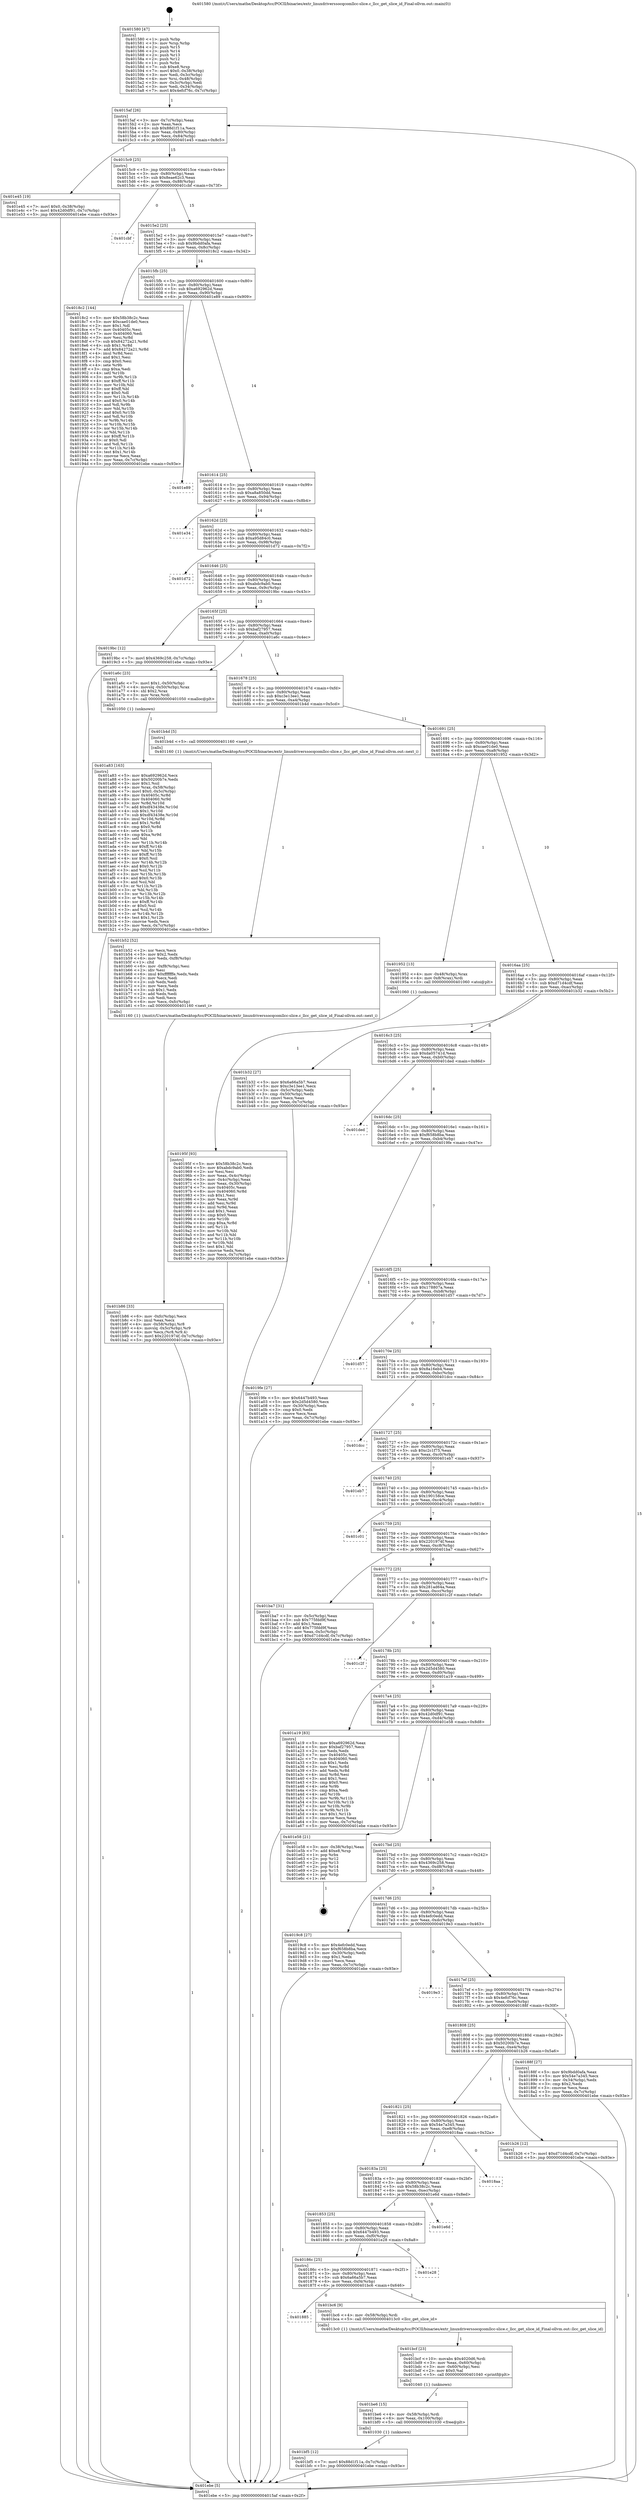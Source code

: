 digraph "0x401580" {
  label = "0x401580 (/mnt/c/Users/mathe/Desktop/tcc/POCII/binaries/extr_linuxdriverssocqcomllcc-slice.c_llcc_get_slice_id_Final-ollvm.out::main(0))"
  labelloc = "t"
  node[shape=record]

  Entry [label="",width=0.3,height=0.3,shape=circle,fillcolor=black,style=filled]
  "0x4015af" [label="{
     0x4015af [26]\l
     | [instrs]\l
     &nbsp;&nbsp;0x4015af \<+3\>: mov -0x7c(%rbp),%eax\l
     &nbsp;&nbsp;0x4015b2 \<+2\>: mov %eax,%ecx\l
     &nbsp;&nbsp;0x4015b4 \<+6\>: sub $0x88d1f11a,%ecx\l
     &nbsp;&nbsp;0x4015ba \<+3\>: mov %eax,-0x80(%rbp)\l
     &nbsp;&nbsp;0x4015bd \<+6\>: mov %ecx,-0x84(%rbp)\l
     &nbsp;&nbsp;0x4015c3 \<+6\>: je 0000000000401e45 \<main+0x8c5\>\l
  }"]
  "0x401e45" [label="{
     0x401e45 [19]\l
     | [instrs]\l
     &nbsp;&nbsp;0x401e45 \<+7\>: movl $0x0,-0x38(%rbp)\l
     &nbsp;&nbsp;0x401e4c \<+7\>: movl $0x42d0df91,-0x7c(%rbp)\l
     &nbsp;&nbsp;0x401e53 \<+5\>: jmp 0000000000401ebe \<main+0x93e\>\l
  }"]
  "0x4015c9" [label="{
     0x4015c9 [25]\l
     | [instrs]\l
     &nbsp;&nbsp;0x4015c9 \<+5\>: jmp 00000000004015ce \<main+0x4e\>\l
     &nbsp;&nbsp;0x4015ce \<+3\>: mov -0x80(%rbp),%eax\l
     &nbsp;&nbsp;0x4015d1 \<+5\>: sub $0x8eae62c3,%eax\l
     &nbsp;&nbsp;0x4015d6 \<+6\>: mov %eax,-0x88(%rbp)\l
     &nbsp;&nbsp;0x4015dc \<+6\>: je 0000000000401cbf \<main+0x73f\>\l
  }"]
  Exit [label="",width=0.3,height=0.3,shape=circle,fillcolor=black,style=filled,peripheries=2]
  "0x401cbf" [label="{
     0x401cbf\l
  }", style=dashed]
  "0x4015e2" [label="{
     0x4015e2 [25]\l
     | [instrs]\l
     &nbsp;&nbsp;0x4015e2 \<+5\>: jmp 00000000004015e7 \<main+0x67\>\l
     &nbsp;&nbsp;0x4015e7 \<+3\>: mov -0x80(%rbp),%eax\l
     &nbsp;&nbsp;0x4015ea \<+5\>: sub $0x9bdd0afa,%eax\l
     &nbsp;&nbsp;0x4015ef \<+6\>: mov %eax,-0x8c(%rbp)\l
     &nbsp;&nbsp;0x4015f5 \<+6\>: je 00000000004018c2 \<main+0x342\>\l
  }"]
  "0x401bf5" [label="{
     0x401bf5 [12]\l
     | [instrs]\l
     &nbsp;&nbsp;0x401bf5 \<+7\>: movl $0x88d1f11a,-0x7c(%rbp)\l
     &nbsp;&nbsp;0x401bfc \<+5\>: jmp 0000000000401ebe \<main+0x93e\>\l
  }"]
  "0x4018c2" [label="{
     0x4018c2 [144]\l
     | [instrs]\l
     &nbsp;&nbsp;0x4018c2 \<+5\>: mov $0x58b38c2c,%eax\l
     &nbsp;&nbsp;0x4018c7 \<+5\>: mov $0xcae01de0,%ecx\l
     &nbsp;&nbsp;0x4018cc \<+2\>: mov $0x1,%dl\l
     &nbsp;&nbsp;0x4018ce \<+7\>: mov 0x40405c,%esi\l
     &nbsp;&nbsp;0x4018d5 \<+7\>: mov 0x404060,%edi\l
     &nbsp;&nbsp;0x4018dc \<+3\>: mov %esi,%r8d\l
     &nbsp;&nbsp;0x4018df \<+7\>: sub $0x84272a21,%r8d\l
     &nbsp;&nbsp;0x4018e6 \<+4\>: sub $0x1,%r8d\l
     &nbsp;&nbsp;0x4018ea \<+7\>: add $0x84272a21,%r8d\l
     &nbsp;&nbsp;0x4018f1 \<+4\>: imul %r8d,%esi\l
     &nbsp;&nbsp;0x4018f5 \<+3\>: and $0x1,%esi\l
     &nbsp;&nbsp;0x4018f8 \<+3\>: cmp $0x0,%esi\l
     &nbsp;&nbsp;0x4018fb \<+4\>: sete %r9b\l
     &nbsp;&nbsp;0x4018ff \<+3\>: cmp $0xa,%edi\l
     &nbsp;&nbsp;0x401902 \<+4\>: setl %r10b\l
     &nbsp;&nbsp;0x401906 \<+3\>: mov %r9b,%r11b\l
     &nbsp;&nbsp;0x401909 \<+4\>: xor $0xff,%r11b\l
     &nbsp;&nbsp;0x40190d \<+3\>: mov %r10b,%bl\l
     &nbsp;&nbsp;0x401910 \<+3\>: xor $0xff,%bl\l
     &nbsp;&nbsp;0x401913 \<+3\>: xor $0x0,%dl\l
     &nbsp;&nbsp;0x401916 \<+3\>: mov %r11b,%r14b\l
     &nbsp;&nbsp;0x401919 \<+4\>: and $0x0,%r14b\l
     &nbsp;&nbsp;0x40191d \<+3\>: and %dl,%r9b\l
     &nbsp;&nbsp;0x401920 \<+3\>: mov %bl,%r15b\l
     &nbsp;&nbsp;0x401923 \<+4\>: and $0x0,%r15b\l
     &nbsp;&nbsp;0x401927 \<+3\>: and %dl,%r10b\l
     &nbsp;&nbsp;0x40192a \<+3\>: or %r9b,%r14b\l
     &nbsp;&nbsp;0x40192d \<+3\>: or %r10b,%r15b\l
     &nbsp;&nbsp;0x401930 \<+3\>: xor %r15b,%r14b\l
     &nbsp;&nbsp;0x401933 \<+3\>: or %bl,%r11b\l
     &nbsp;&nbsp;0x401936 \<+4\>: xor $0xff,%r11b\l
     &nbsp;&nbsp;0x40193a \<+3\>: or $0x0,%dl\l
     &nbsp;&nbsp;0x40193d \<+3\>: and %dl,%r11b\l
     &nbsp;&nbsp;0x401940 \<+3\>: or %r11b,%r14b\l
     &nbsp;&nbsp;0x401943 \<+4\>: test $0x1,%r14b\l
     &nbsp;&nbsp;0x401947 \<+3\>: cmovne %ecx,%eax\l
     &nbsp;&nbsp;0x40194a \<+3\>: mov %eax,-0x7c(%rbp)\l
     &nbsp;&nbsp;0x40194d \<+5\>: jmp 0000000000401ebe \<main+0x93e\>\l
  }"]
  "0x4015fb" [label="{
     0x4015fb [25]\l
     | [instrs]\l
     &nbsp;&nbsp;0x4015fb \<+5\>: jmp 0000000000401600 \<main+0x80\>\l
     &nbsp;&nbsp;0x401600 \<+3\>: mov -0x80(%rbp),%eax\l
     &nbsp;&nbsp;0x401603 \<+5\>: sub $0xa692962d,%eax\l
     &nbsp;&nbsp;0x401608 \<+6\>: mov %eax,-0x90(%rbp)\l
     &nbsp;&nbsp;0x40160e \<+6\>: je 0000000000401e89 \<main+0x909\>\l
  }"]
  "0x401be6" [label="{
     0x401be6 [15]\l
     | [instrs]\l
     &nbsp;&nbsp;0x401be6 \<+4\>: mov -0x58(%rbp),%rdi\l
     &nbsp;&nbsp;0x401bea \<+6\>: mov %eax,-0x100(%rbp)\l
     &nbsp;&nbsp;0x401bf0 \<+5\>: call 0000000000401030 \<free@plt\>\l
     | [calls]\l
     &nbsp;&nbsp;0x401030 \{1\} (unknown)\l
  }"]
  "0x401e89" [label="{
     0x401e89\l
  }", style=dashed]
  "0x401614" [label="{
     0x401614 [25]\l
     | [instrs]\l
     &nbsp;&nbsp;0x401614 \<+5\>: jmp 0000000000401619 \<main+0x99\>\l
     &nbsp;&nbsp;0x401619 \<+3\>: mov -0x80(%rbp),%eax\l
     &nbsp;&nbsp;0x40161c \<+5\>: sub $0xa8a850dd,%eax\l
     &nbsp;&nbsp;0x401621 \<+6\>: mov %eax,-0x94(%rbp)\l
     &nbsp;&nbsp;0x401627 \<+6\>: je 0000000000401e34 \<main+0x8b4\>\l
  }"]
  "0x401bcf" [label="{
     0x401bcf [23]\l
     | [instrs]\l
     &nbsp;&nbsp;0x401bcf \<+10\>: movabs $0x4020d6,%rdi\l
     &nbsp;&nbsp;0x401bd9 \<+3\>: mov %eax,-0x60(%rbp)\l
     &nbsp;&nbsp;0x401bdc \<+3\>: mov -0x60(%rbp),%esi\l
     &nbsp;&nbsp;0x401bdf \<+2\>: mov $0x0,%al\l
     &nbsp;&nbsp;0x401be1 \<+5\>: call 0000000000401040 \<printf@plt\>\l
     | [calls]\l
     &nbsp;&nbsp;0x401040 \{1\} (unknown)\l
  }"]
  "0x401e34" [label="{
     0x401e34\l
  }", style=dashed]
  "0x40162d" [label="{
     0x40162d [25]\l
     | [instrs]\l
     &nbsp;&nbsp;0x40162d \<+5\>: jmp 0000000000401632 \<main+0xb2\>\l
     &nbsp;&nbsp;0x401632 \<+3\>: mov -0x80(%rbp),%eax\l
     &nbsp;&nbsp;0x401635 \<+5\>: sub $0xa95d84c0,%eax\l
     &nbsp;&nbsp;0x40163a \<+6\>: mov %eax,-0x98(%rbp)\l
     &nbsp;&nbsp;0x401640 \<+6\>: je 0000000000401d72 \<main+0x7f2\>\l
  }"]
  "0x401885" [label="{
     0x401885\l
  }", style=dashed]
  "0x401d72" [label="{
     0x401d72\l
  }", style=dashed]
  "0x401646" [label="{
     0x401646 [25]\l
     | [instrs]\l
     &nbsp;&nbsp;0x401646 \<+5\>: jmp 000000000040164b \<main+0xcb\>\l
     &nbsp;&nbsp;0x40164b \<+3\>: mov -0x80(%rbp),%eax\l
     &nbsp;&nbsp;0x40164e \<+5\>: sub $0xabdc9ab0,%eax\l
     &nbsp;&nbsp;0x401653 \<+6\>: mov %eax,-0x9c(%rbp)\l
     &nbsp;&nbsp;0x401659 \<+6\>: je 00000000004019bc \<main+0x43c\>\l
  }"]
  "0x401bc6" [label="{
     0x401bc6 [9]\l
     | [instrs]\l
     &nbsp;&nbsp;0x401bc6 \<+4\>: mov -0x58(%rbp),%rdi\l
     &nbsp;&nbsp;0x401bca \<+5\>: call 00000000004013c0 \<llcc_get_slice_id\>\l
     | [calls]\l
     &nbsp;&nbsp;0x4013c0 \{1\} (/mnt/c/Users/mathe/Desktop/tcc/POCII/binaries/extr_linuxdriverssocqcomllcc-slice.c_llcc_get_slice_id_Final-ollvm.out::llcc_get_slice_id)\l
  }"]
  "0x4019bc" [label="{
     0x4019bc [12]\l
     | [instrs]\l
     &nbsp;&nbsp;0x4019bc \<+7\>: movl $0x4369c258,-0x7c(%rbp)\l
     &nbsp;&nbsp;0x4019c3 \<+5\>: jmp 0000000000401ebe \<main+0x93e\>\l
  }"]
  "0x40165f" [label="{
     0x40165f [25]\l
     | [instrs]\l
     &nbsp;&nbsp;0x40165f \<+5\>: jmp 0000000000401664 \<main+0xe4\>\l
     &nbsp;&nbsp;0x401664 \<+3\>: mov -0x80(%rbp),%eax\l
     &nbsp;&nbsp;0x401667 \<+5\>: sub $0xbaf27957,%eax\l
     &nbsp;&nbsp;0x40166c \<+6\>: mov %eax,-0xa0(%rbp)\l
     &nbsp;&nbsp;0x401672 \<+6\>: je 0000000000401a6c \<main+0x4ec\>\l
  }"]
  "0x40186c" [label="{
     0x40186c [25]\l
     | [instrs]\l
     &nbsp;&nbsp;0x40186c \<+5\>: jmp 0000000000401871 \<main+0x2f1\>\l
     &nbsp;&nbsp;0x401871 \<+3\>: mov -0x80(%rbp),%eax\l
     &nbsp;&nbsp;0x401874 \<+5\>: sub $0x6a66a5b7,%eax\l
     &nbsp;&nbsp;0x401879 \<+6\>: mov %eax,-0xf4(%rbp)\l
     &nbsp;&nbsp;0x40187f \<+6\>: je 0000000000401bc6 \<main+0x646\>\l
  }"]
  "0x401a6c" [label="{
     0x401a6c [23]\l
     | [instrs]\l
     &nbsp;&nbsp;0x401a6c \<+7\>: movl $0x1,-0x50(%rbp)\l
     &nbsp;&nbsp;0x401a73 \<+4\>: movslq -0x50(%rbp),%rax\l
     &nbsp;&nbsp;0x401a77 \<+4\>: shl $0x2,%rax\l
     &nbsp;&nbsp;0x401a7b \<+3\>: mov %rax,%rdi\l
     &nbsp;&nbsp;0x401a7e \<+5\>: call 0000000000401050 \<malloc@plt\>\l
     | [calls]\l
     &nbsp;&nbsp;0x401050 \{1\} (unknown)\l
  }"]
  "0x401678" [label="{
     0x401678 [25]\l
     | [instrs]\l
     &nbsp;&nbsp;0x401678 \<+5\>: jmp 000000000040167d \<main+0xfd\>\l
     &nbsp;&nbsp;0x40167d \<+3\>: mov -0x80(%rbp),%eax\l
     &nbsp;&nbsp;0x401680 \<+5\>: sub $0xc3e13ee1,%eax\l
     &nbsp;&nbsp;0x401685 \<+6\>: mov %eax,-0xa4(%rbp)\l
     &nbsp;&nbsp;0x40168b \<+6\>: je 0000000000401b4d \<main+0x5cd\>\l
  }"]
  "0x401e28" [label="{
     0x401e28\l
  }", style=dashed]
  "0x401b4d" [label="{
     0x401b4d [5]\l
     | [instrs]\l
     &nbsp;&nbsp;0x401b4d \<+5\>: call 0000000000401160 \<next_i\>\l
     | [calls]\l
     &nbsp;&nbsp;0x401160 \{1\} (/mnt/c/Users/mathe/Desktop/tcc/POCII/binaries/extr_linuxdriverssocqcomllcc-slice.c_llcc_get_slice_id_Final-ollvm.out::next_i)\l
  }"]
  "0x401691" [label="{
     0x401691 [25]\l
     | [instrs]\l
     &nbsp;&nbsp;0x401691 \<+5\>: jmp 0000000000401696 \<main+0x116\>\l
     &nbsp;&nbsp;0x401696 \<+3\>: mov -0x80(%rbp),%eax\l
     &nbsp;&nbsp;0x401699 \<+5\>: sub $0xcae01de0,%eax\l
     &nbsp;&nbsp;0x40169e \<+6\>: mov %eax,-0xa8(%rbp)\l
     &nbsp;&nbsp;0x4016a4 \<+6\>: je 0000000000401952 \<main+0x3d2\>\l
  }"]
  "0x401853" [label="{
     0x401853 [25]\l
     | [instrs]\l
     &nbsp;&nbsp;0x401853 \<+5\>: jmp 0000000000401858 \<main+0x2d8\>\l
     &nbsp;&nbsp;0x401858 \<+3\>: mov -0x80(%rbp),%eax\l
     &nbsp;&nbsp;0x40185b \<+5\>: sub $0x6447b493,%eax\l
     &nbsp;&nbsp;0x401860 \<+6\>: mov %eax,-0xf0(%rbp)\l
     &nbsp;&nbsp;0x401866 \<+6\>: je 0000000000401e28 \<main+0x8a8\>\l
  }"]
  "0x401952" [label="{
     0x401952 [13]\l
     | [instrs]\l
     &nbsp;&nbsp;0x401952 \<+4\>: mov -0x48(%rbp),%rax\l
     &nbsp;&nbsp;0x401956 \<+4\>: mov 0x8(%rax),%rdi\l
     &nbsp;&nbsp;0x40195a \<+5\>: call 0000000000401060 \<atoi@plt\>\l
     | [calls]\l
     &nbsp;&nbsp;0x401060 \{1\} (unknown)\l
  }"]
  "0x4016aa" [label="{
     0x4016aa [25]\l
     | [instrs]\l
     &nbsp;&nbsp;0x4016aa \<+5\>: jmp 00000000004016af \<main+0x12f\>\l
     &nbsp;&nbsp;0x4016af \<+3\>: mov -0x80(%rbp),%eax\l
     &nbsp;&nbsp;0x4016b2 \<+5\>: sub $0xd71d4cdf,%eax\l
     &nbsp;&nbsp;0x4016b7 \<+6\>: mov %eax,-0xac(%rbp)\l
     &nbsp;&nbsp;0x4016bd \<+6\>: je 0000000000401b32 \<main+0x5b2\>\l
  }"]
  "0x401e6d" [label="{
     0x401e6d\l
  }", style=dashed]
  "0x401b32" [label="{
     0x401b32 [27]\l
     | [instrs]\l
     &nbsp;&nbsp;0x401b32 \<+5\>: mov $0x6a66a5b7,%eax\l
     &nbsp;&nbsp;0x401b37 \<+5\>: mov $0xc3e13ee1,%ecx\l
     &nbsp;&nbsp;0x401b3c \<+3\>: mov -0x5c(%rbp),%edx\l
     &nbsp;&nbsp;0x401b3f \<+3\>: cmp -0x50(%rbp),%edx\l
     &nbsp;&nbsp;0x401b42 \<+3\>: cmovl %ecx,%eax\l
     &nbsp;&nbsp;0x401b45 \<+3\>: mov %eax,-0x7c(%rbp)\l
     &nbsp;&nbsp;0x401b48 \<+5\>: jmp 0000000000401ebe \<main+0x93e\>\l
  }"]
  "0x4016c3" [label="{
     0x4016c3 [25]\l
     | [instrs]\l
     &nbsp;&nbsp;0x4016c3 \<+5\>: jmp 00000000004016c8 \<main+0x148\>\l
     &nbsp;&nbsp;0x4016c8 \<+3\>: mov -0x80(%rbp),%eax\l
     &nbsp;&nbsp;0x4016cb \<+5\>: sub $0xda05741d,%eax\l
     &nbsp;&nbsp;0x4016d0 \<+6\>: mov %eax,-0xb0(%rbp)\l
     &nbsp;&nbsp;0x4016d6 \<+6\>: je 0000000000401ded \<main+0x86d\>\l
  }"]
  "0x40183a" [label="{
     0x40183a [25]\l
     | [instrs]\l
     &nbsp;&nbsp;0x40183a \<+5\>: jmp 000000000040183f \<main+0x2bf\>\l
     &nbsp;&nbsp;0x40183f \<+3\>: mov -0x80(%rbp),%eax\l
     &nbsp;&nbsp;0x401842 \<+5\>: sub $0x58b38c2c,%eax\l
     &nbsp;&nbsp;0x401847 \<+6\>: mov %eax,-0xec(%rbp)\l
     &nbsp;&nbsp;0x40184d \<+6\>: je 0000000000401e6d \<main+0x8ed\>\l
  }"]
  "0x401ded" [label="{
     0x401ded\l
  }", style=dashed]
  "0x4016dc" [label="{
     0x4016dc [25]\l
     | [instrs]\l
     &nbsp;&nbsp;0x4016dc \<+5\>: jmp 00000000004016e1 \<main+0x161\>\l
     &nbsp;&nbsp;0x4016e1 \<+3\>: mov -0x80(%rbp),%eax\l
     &nbsp;&nbsp;0x4016e4 \<+5\>: sub $0xf658b8ba,%eax\l
     &nbsp;&nbsp;0x4016e9 \<+6\>: mov %eax,-0xb4(%rbp)\l
     &nbsp;&nbsp;0x4016ef \<+6\>: je 00000000004019fe \<main+0x47e\>\l
  }"]
  "0x4018aa" [label="{
     0x4018aa\l
  }", style=dashed]
  "0x4019fe" [label="{
     0x4019fe [27]\l
     | [instrs]\l
     &nbsp;&nbsp;0x4019fe \<+5\>: mov $0x6447b493,%eax\l
     &nbsp;&nbsp;0x401a03 \<+5\>: mov $0x2d5d4580,%ecx\l
     &nbsp;&nbsp;0x401a08 \<+3\>: mov -0x30(%rbp),%edx\l
     &nbsp;&nbsp;0x401a0b \<+3\>: cmp $0x0,%edx\l
     &nbsp;&nbsp;0x401a0e \<+3\>: cmove %ecx,%eax\l
     &nbsp;&nbsp;0x401a11 \<+3\>: mov %eax,-0x7c(%rbp)\l
     &nbsp;&nbsp;0x401a14 \<+5\>: jmp 0000000000401ebe \<main+0x93e\>\l
  }"]
  "0x4016f5" [label="{
     0x4016f5 [25]\l
     | [instrs]\l
     &nbsp;&nbsp;0x4016f5 \<+5\>: jmp 00000000004016fa \<main+0x17a\>\l
     &nbsp;&nbsp;0x4016fa \<+3\>: mov -0x80(%rbp),%eax\l
     &nbsp;&nbsp;0x4016fd \<+5\>: sub $0x178807a,%eax\l
     &nbsp;&nbsp;0x401702 \<+6\>: mov %eax,-0xb8(%rbp)\l
     &nbsp;&nbsp;0x401708 \<+6\>: je 0000000000401d57 \<main+0x7d7\>\l
  }"]
  "0x401b86" [label="{
     0x401b86 [33]\l
     | [instrs]\l
     &nbsp;&nbsp;0x401b86 \<+6\>: mov -0xfc(%rbp),%ecx\l
     &nbsp;&nbsp;0x401b8c \<+3\>: imul %eax,%ecx\l
     &nbsp;&nbsp;0x401b8f \<+4\>: mov -0x58(%rbp),%r8\l
     &nbsp;&nbsp;0x401b93 \<+4\>: movslq -0x5c(%rbp),%r9\l
     &nbsp;&nbsp;0x401b97 \<+4\>: mov %ecx,(%r8,%r9,4)\l
     &nbsp;&nbsp;0x401b9b \<+7\>: movl $0x2201974f,-0x7c(%rbp)\l
     &nbsp;&nbsp;0x401ba2 \<+5\>: jmp 0000000000401ebe \<main+0x93e\>\l
  }"]
  "0x401d57" [label="{
     0x401d57\l
  }", style=dashed]
  "0x40170e" [label="{
     0x40170e [25]\l
     | [instrs]\l
     &nbsp;&nbsp;0x40170e \<+5\>: jmp 0000000000401713 \<main+0x193\>\l
     &nbsp;&nbsp;0x401713 \<+3\>: mov -0x80(%rbp),%eax\l
     &nbsp;&nbsp;0x401716 \<+5\>: sub $0x8a16eb4,%eax\l
     &nbsp;&nbsp;0x40171b \<+6\>: mov %eax,-0xbc(%rbp)\l
     &nbsp;&nbsp;0x401721 \<+6\>: je 0000000000401dcc \<main+0x84c\>\l
  }"]
  "0x401b52" [label="{
     0x401b52 [52]\l
     | [instrs]\l
     &nbsp;&nbsp;0x401b52 \<+2\>: xor %ecx,%ecx\l
     &nbsp;&nbsp;0x401b54 \<+5\>: mov $0x2,%edx\l
     &nbsp;&nbsp;0x401b59 \<+6\>: mov %edx,-0xf8(%rbp)\l
     &nbsp;&nbsp;0x401b5f \<+1\>: cltd\l
     &nbsp;&nbsp;0x401b60 \<+6\>: mov -0xf8(%rbp),%esi\l
     &nbsp;&nbsp;0x401b66 \<+2\>: idiv %esi\l
     &nbsp;&nbsp;0x401b68 \<+6\>: imul $0xfffffffe,%edx,%edx\l
     &nbsp;&nbsp;0x401b6e \<+2\>: mov %ecx,%edi\l
     &nbsp;&nbsp;0x401b70 \<+2\>: sub %edx,%edi\l
     &nbsp;&nbsp;0x401b72 \<+2\>: mov %ecx,%edx\l
     &nbsp;&nbsp;0x401b74 \<+3\>: sub $0x1,%edx\l
     &nbsp;&nbsp;0x401b77 \<+2\>: add %edx,%edi\l
     &nbsp;&nbsp;0x401b79 \<+2\>: sub %edi,%ecx\l
     &nbsp;&nbsp;0x401b7b \<+6\>: mov %ecx,-0xfc(%rbp)\l
     &nbsp;&nbsp;0x401b81 \<+5\>: call 0000000000401160 \<next_i\>\l
     | [calls]\l
     &nbsp;&nbsp;0x401160 \{1\} (/mnt/c/Users/mathe/Desktop/tcc/POCII/binaries/extr_linuxdriverssocqcomllcc-slice.c_llcc_get_slice_id_Final-ollvm.out::next_i)\l
  }"]
  "0x401dcc" [label="{
     0x401dcc\l
  }", style=dashed]
  "0x401727" [label="{
     0x401727 [25]\l
     | [instrs]\l
     &nbsp;&nbsp;0x401727 \<+5\>: jmp 000000000040172c \<main+0x1ac\>\l
     &nbsp;&nbsp;0x40172c \<+3\>: mov -0x80(%rbp),%eax\l
     &nbsp;&nbsp;0x40172f \<+5\>: sub $0xc2c1f75,%eax\l
     &nbsp;&nbsp;0x401734 \<+6\>: mov %eax,-0xc0(%rbp)\l
     &nbsp;&nbsp;0x40173a \<+6\>: je 0000000000401eb7 \<main+0x937\>\l
  }"]
  "0x401821" [label="{
     0x401821 [25]\l
     | [instrs]\l
     &nbsp;&nbsp;0x401821 \<+5\>: jmp 0000000000401826 \<main+0x2a6\>\l
     &nbsp;&nbsp;0x401826 \<+3\>: mov -0x80(%rbp),%eax\l
     &nbsp;&nbsp;0x401829 \<+5\>: sub $0x54e7a345,%eax\l
     &nbsp;&nbsp;0x40182e \<+6\>: mov %eax,-0xe8(%rbp)\l
     &nbsp;&nbsp;0x401834 \<+6\>: je 00000000004018aa \<main+0x32a\>\l
  }"]
  "0x401eb7" [label="{
     0x401eb7\l
  }", style=dashed]
  "0x401740" [label="{
     0x401740 [25]\l
     | [instrs]\l
     &nbsp;&nbsp;0x401740 \<+5\>: jmp 0000000000401745 \<main+0x1c5\>\l
     &nbsp;&nbsp;0x401745 \<+3\>: mov -0x80(%rbp),%eax\l
     &nbsp;&nbsp;0x401748 \<+5\>: sub $0x190158ce,%eax\l
     &nbsp;&nbsp;0x40174d \<+6\>: mov %eax,-0xc4(%rbp)\l
     &nbsp;&nbsp;0x401753 \<+6\>: je 0000000000401c01 \<main+0x681\>\l
  }"]
  "0x401b26" [label="{
     0x401b26 [12]\l
     | [instrs]\l
     &nbsp;&nbsp;0x401b26 \<+7\>: movl $0xd71d4cdf,-0x7c(%rbp)\l
     &nbsp;&nbsp;0x401b2d \<+5\>: jmp 0000000000401ebe \<main+0x93e\>\l
  }"]
  "0x401c01" [label="{
     0x401c01\l
  }", style=dashed]
  "0x401759" [label="{
     0x401759 [25]\l
     | [instrs]\l
     &nbsp;&nbsp;0x401759 \<+5\>: jmp 000000000040175e \<main+0x1de\>\l
     &nbsp;&nbsp;0x40175e \<+3\>: mov -0x80(%rbp),%eax\l
     &nbsp;&nbsp;0x401761 \<+5\>: sub $0x2201974f,%eax\l
     &nbsp;&nbsp;0x401766 \<+6\>: mov %eax,-0xc8(%rbp)\l
     &nbsp;&nbsp;0x40176c \<+6\>: je 0000000000401ba7 \<main+0x627\>\l
  }"]
  "0x401a83" [label="{
     0x401a83 [163]\l
     | [instrs]\l
     &nbsp;&nbsp;0x401a83 \<+5\>: mov $0xa692962d,%ecx\l
     &nbsp;&nbsp;0x401a88 \<+5\>: mov $0x50200b7e,%edx\l
     &nbsp;&nbsp;0x401a8d \<+3\>: mov $0x1,%sil\l
     &nbsp;&nbsp;0x401a90 \<+4\>: mov %rax,-0x58(%rbp)\l
     &nbsp;&nbsp;0x401a94 \<+7\>: movl $0x0,-0x5c(%rbp)\l
     &nbsp;&nbsp;0x401a9b \<+8\>: mov 0x40405c,%r8d\l
     &nbsp;&nbsp;0x401aa3 \<+8\>: mov 0x404060,%r9d\l
     &nbsp;&nbsp;0x401aab \<+3\>: mov %r8d,%r10d\l
     &nbsp;&nbsp;0x401aae \<+7\>: add $0xdf43438e,%r10d\l
     &nbsp;&nbsp;0x401ab5 \<+4\>: sub $0x1,%r10d\l
     &nbsp;&nbsp;0x401ab9 \<+7\>: sub $0xdf43438e,%r10d\l
     &nbsp;&nbsp;0x401ac0 \<+4\>: imul %r10d,%r8d\l
     &nbsp;&nbsp;0x401ac4 \<+4\>: and $0x1,%r8d\l
     &nbsp;&nbsp;0x401ac8 \<+4\>: cmp $0x0,%r8d\l
     &nbsp;&nbsp;0x401acc \<+4\>: sete %r11b\l
     &nbsp;&nbsp;0x401ad0 \<+4\>: cmp $0xa,%r9d\l
     &nbsp;&nbsp;0x401ad4 \<+3\>: setl %bl\l
     &nbsp;&nbsp;0x401ad7 \<+3\>: mov %r11b,%r14b\l
     &nbsp;&nbsp;0x401ada \<+4\>: xor $0xff,%r14b\l
     &nbsp;&nbsp;0x401ade \<+3\>: mov %bl,%r15b\l
     &nbsp;&nbsp;0x401ae1 \<+4\>: xor $0xff,%r15b\l
     &nbsp;&nbsp;0x401ae5 \<+4\>: xor $0x0,%sil\l
     &nbsp;&nbsp;0x401ae9 \<+3\>: mov %r14b,%r12b\l
     &nbsp;&nbsp;0x401aec \<+4\>: and $0x0,%r12b\l
     &nbsp;&nbsp;0x401af0 \<+3\>: and %sil,%r11b\l
     &nbsp;&nbsp;0x401af3 \<+3\>: mov %r15b,%r13b\l
     &nbsp;&nbsp;0x401af6 \<+4\>: and $0x0,%r13b\l
     &nbsp;&nbsp;0x401afa \<+3\>: and %sil,%bl\l
     &nbsp;&nbsp;0x401afd \<+3\>: or %r11b,%r12b\l
     &nbsp;&nbsp;0x401b00 \<+3\>: or %bl,%r13b\l
     &nbsp;&nbsp;0x401b03 \<+3\>: xor %r13b,%r12b\l
     &nbsp;&nbsp;0x401b06 \<+3\>: or %r15b,%r14b\l
     &nbsp;&nbsp;0x401b09 \<+4\>: xor $0xff,%r14b\l
     &nbsp;&nbsp;0x401b0d \<+4\>: or $0x0,%sil\l
     &nbsp;&nbsp;0x401b11 \<+3\>: and %sil,%r14b\l
     &nbsp;&nbsp;0x401b14 \<+3\>: or %r14b,%r12b\l
     &nbsp;&nbsp;0x401b17 \<+4\>: test $0x1,%r12b\l
     &nbsp;&nbsp;0x401b1b \<+3\>: cmovne %edx,%ecx\l
     &nbsp;&nbsp;0x401b1e \<+3\>: mov %ecx,-0x7c(%rbp)\l
     &nbsp;&nbsp;0x401b21 \<+5\>: jmp 0000000000401ebe \<main+0x93e\>\l
  }"]
  "0x401ba7" [label="{
     0x401ba7 [31]\l
     | [instrs]\l
     &nbsp;&nbsp;0x401ba7 \<+3\>: mov -0x5c(%rbp),%eax\l
     &nbsp;&nbsp;0x401baa \<+5\>: sub $0x775fdd9f,%eax\l
     &nbsp;&nbsp;0x401baf \<+3\>: add $0x1,%eax\l
     &nbsp;&nbsp;0x401bb2 \<+5\>: add $0x775fdd9f,%eax\l
     &nbsp;&nbsp;0x401bb7 \<+3\>: mov %eax,-0x5c(%rbp)\l
     &nbsp;&nbsp;0x401bba \<+7\>: movl $0xd71d4cdf,-0x7c(%rbp)\l
     &nbsp;&nbsp;0x401bc1 \<+5\>: jmp 0000000000401ebe \<main+0x93e\>\l
  }"]
  "0x401772" [label="{
     0x401772 [25]\l
     | [instrs]\l
     &nbsp;&nbsp;0x401772 \<+5\>: jmp 0000000000401777 \<main+0x1f7\>\l
     &nbsp;&nbsp;0x401777 \<+3\>: mov -0x80(%rbp),%eax\l
     &nbsp;&nbsp;0x40177a \<+5\>: sub $0x281ad64a,%eax\l
     &nbsp;&nbsp;0x40177f \<+6\>: mov %eax,-0xcc(%rbp)\l
     &nbsp;&nbsp;0x401785 \<+6\>: je 0000000000401c2f \<main+0x6af\>\l
  }"]
  "0x40195f" [label="{
     0x40195f [93]\l
     | [instrs]\l
     &nbsp;&nbsp;0x40195f \<+5\>: mov $0x58b38c2c,%ecx\l
     &nbsp;&nbsp;0x401964 \<+5\>: mov $0xabdc9ab0,%edx\l
     &nbsp;&nbsp;0x401969 \<+2\>: xor %esi,%esi\l
     &nbsp;&nbsp;0x40196b \<+3\>: mov %eax,-0x4c(%rbp)\l
     &nbsp;&nbsp;0x40196e \<+3\>: mov -0x4c(%rbp),%eax\l
     &nbsp;&nbsp;0x401971 \<+3\>: mov %eax,-0x30(%rbp)\l
     &nbsp;&nbsp;0x401974 \<+7\>: mov 0x40405c,%eax\l
     &nbsp;&nbsp;0x40197b \<+8\>: mov 0x404060,%r8d\l
     &nbsp;&nbsp;0x401983 \<+3\>: sub $0x1,%esi\l
     &nbsp;&nbsp;0x401986 \<+3\>: mov %eax,%r9d\l
     &nbsp;&nbsp;0x401989 \<+3\>: add %esi,%r9d\l
     &nbsp;&nbsp;0x40198c \<+4\>: imul %r9d,%eax\l
     &nbsp;&nbsp;0x401990 \<+3\>: and $0x1,%eax\l
     &nbsp;&nbsp;0x401993 \<+3\>: cmp $0x0,%eax\l
     &nbsp;&nbsp;0x401996 \<+4\>: sete %r10b\l
     &nbsp;&nbsp;0x40199a \<+4\>: cmp $0xa,%r8d\l
     &nbsp;&nbsp;0x40199e \<+4\>: setl %r11b\l
     &nbsp;&nbsp;0x4019a2 \<+3\>: mov %r10b,%bl\l
     &nbsp;&nbsp;0x4019a5 \<+3\>: and %r11b,%bl\l
     &nbsp;&nbsp;0x4019a8 \<+3\>: xor %r11b,%r10b\l
     &nbsp;&nbsp;0x4019ab \<+3\>: or %r10b,%bl\l
     &nbsp;&nbsp;0x4019ae \<+3\>: test $0x1,%bl\l
     &nbsp;&nbsp;0x4019b1 \<+3\>: cmovne %edx,%ecx\l
     &nbsp;&nbsp;0x4019b4 \<+3\>: mov %ecx,-0x7c(%rbp)\l
     &nbsp;&nbsp;0x4019b7 \<+5\>: jmp 0000000000401ebe \<main+0x93e\>\l
  }"]
  "0x401c2f" [label="{
     0x401c2f\l
  }", style=dashed]
  "0x40178b" [label="{
     0x40178b [25]\l
     | [instrs]\l
     &nbsp;&nbsp;0x40178b \<+5\>: jmp 0000000000401790 \<main+0x210\>\l
     &nbsp;&nbsp;0x401790 \<+3\>: mov -0x80(%rbp),%eax\l
     &nbsp;&nbsp;0x401793 \<+5\>: sub $0x2d5d4580,%eax\l
     &nbsp;&nbsp;0x401798 \<+6\>: mov %eax,-0xd0(%rbp)\l
     &nbsp;&nbsp;0x40179e \<+6\>: je 0000000000401a19 \<main+0x499\>\l
  }"]
  "0x401580" [label="{
     0x401580 [47]\l
     | [instrs]\l
     &nbsp;&nbsp;0x401580 \<+1\>: push %rbp\l
     &nbsp;&nbsp;0x401581 \<+3\>: mov %rsp,%rbp\l
     &nbsp;&nbsp;0x401584 \<+2\>: push %r15\l
     &nbsp;&nbsp;0x401586 \<+2\>: push %r14\l
     &nbsp;&nbsp;0x401588 \<+2\>: push %r13\l
     &nbsp;&nbsp;0x40158a \<+2\>: push %r12\l
     &nbsp;&nbsp;0x40158c \<+1\>: push %rbx\l
     &nbsp;&nbsp;0x40158d \<+7\>: sub $0xe8,%rsp\l
     &nbsp;&nbsp;0x401594 \<+7\>: movl $0x0,-0x38(%rbp)\l
     &nbsp;&nbsp;0x40159b \<+3\>: mov %edi,-0x3c(%rbp)\l
     &nbsp;&nbsp;0x40159e \<+4\>: mov %rsi,-0x48(%rbp)\l
     &nbsp;&nbsp;0x4015a2 \<+3\>: mov -0x3c(%rbp),%edi\l
     &nbsp;&nbsp;0x4015a5 \<+3\>: mov %edi,-0x34(%rbp)\l
     &nbsp;&nbsp;0x4015a8 \<+7\>: movl $0x4efcf76c,-0x7c(%rbp)\l
  }"]
  "0x401a19" [label="{
     0x401a19 [83]\l
     | [instrs]\l
     &nbsp;&nbsp;0x401a19 \<+5\>: mov $0xa692962d,%eax\l
     &nbsp;&nbsp;0x401a1e \<+5\>: mov $0xbaf27957,%ecx\l
     &nbsp;&nbsp;0x401a23 \<+2\>: xor %edx,%edx\l
     &nbsp;&nbsp;0x401a25 \<+7\>: mov 0x40405c,%esi\l
     &nbsp;&nbsp;0x401a2c \<+7\>: mov 0x404060,%edi\l
     &nbsp;&nbsp;0x401a33 \<+3\>: sub $0x1,%edx\l
     &nbsp;&nbsp;0x401a36 \<+3\>: mov %esi,%r8d\l
     &nbsp;&nbsp;0x401a39 \<+3\>: add %edx,%r8d\l
     &nbsp;&nbsp;0x401a3c \<+4\>: imul %r8d,%esi\l
     &nbsp;&nbsp;0x401a40 \<+3\>: and $0x1,%esi\l
     &nbsp;&nbsp;0x401a43 \<+3\>: cmp $0x0,%esi\l
     &nbsp;&nbsp;0x401a46 \<+4\>: sete %r9b\l
     &nbsp;&nbsp;0x401a4a \<+3\>: cmp $0xa,%edi\l
     &nbsp;&nbsp;0x401a4d \<+4\>: setl %r10b\l
     &nbsp;&nbsp;0x401a51 \<+3\>: mov %r9b,%r11b\l
     &nbsp;&nbsp;0x401a54 \<+3\>: and %r10b,%r11b\l
     &nbsp;&nbsp;0x401a57 \<+3\>: xor %r10b,%r9b\l
     &nbsp;&nbsp;0x401a5a \<+3\>: or %r9b,%r11b\l
     &nbsp;&nbsp;0x401a5d \<+4\>: test $0x1,%r11b\l
     &nbsp;&nbsp;0x401a61 \<+3\>: cmovne %ecx,%eax\l
     &nbsp;&nbsp;0x401a64 \<+3\>: mov %eax,-0x7c(%rbp)\l
     &nbsp;&nbsp;0x401a67 \<+5\>: jmp 0000000000401ebe \<main+0x93e\>\l
  }"]
  "0x4017a4" [label="{
     0x4017a4 [25]\l
     | [instrs]\l
     &nbsp;&nbsp;0x4017a4 \<+5\>: jmp 00000000004017a9 \<main+0x229\>\l
     &nbsp;&nbsp;0x4017a9 \<+3\>: mov -0x80(%rbp),%eax\l
     &nbsp;&nbsp;0x4017ac \<+5\>: sub $0x42d0df91,%eax\l
     &nbsp;&nbsp;0x4017b1 \<+6\>: mov %eax,-0xd4(%rbp)\l
     &nbsp;&nbsp;0x4017b7 \<+6\>: je 0000000000401e58 \<main+0x8d8\>\l
  }"]
  "0x401ebe" [label="{
     0x401ebe [5]\l
     | [instrs]\l
     &nbsp;&nbsp;0x401ebe \<+5\>: jmp 00000000004015af \<main+0x2f\>\l
  }"]
  "0x401e58" [label="{
     0x401e58 [21]\l
     | [instrs]\l
     &nbsp;&nbsp;0x401e58 \<+3\>: mov -0x38(%rbp),%eax\l
     &nbsp;&nbsp;0x401e5b \<+7\>: add $0xe8,%rsp\l
     &nbsp;&nbsp;0x401e62 \<+1\>: pop %rbx\l
     &nbsp;&nbsp;0x401e63 \<+2\>: pop %r12\l
     &nbsp;&nbsp;0x401e65 \<+2\>: pop %r13\l
     &nbsp;&nbsp;0x401e67 \<+2\>: pop %r14\l
     &nbsp;&nbsp;0x401e69 \<+2\>: pop %r15\l
     &nbsp;&nbsp;0x401e6b \<+1\>: pop %rbp\l
     &nbsp;&nbsp;0x401e6c \<+1\>: ret\l
  }"]
  "0x4017bd" [label="{
     0x4017bd [25]\l
     | [instrs]\l
     &nbsp;&nbsp;0x4017bd \<+5\>: jmp 00000000004017c2 \<main+0x242\>\l
     &nbsp;&nbsp;0x4017c2 \<+3\>: mov -0x80(%rbp),%eax\l
     &nbsp;&nbsp;0x4017c5 \<+5\>: sub $0x4369c258,%eax\l
     &nbsp;&nbsp;0x4017ca \<+6\>: mov %eax,-0xd8(%rbp)\l
     &nbsp;&nbsp;0x4017d0 \<+6\>: je 00000000004019c8 \<main+0x448\>\l
  }"]
  "0x401808" [label="{
     0x401808 [25]\l
     | [instrs]\l
     &nbsp;&nbsp;0x401808 \<+5\>: jmp 000000000040180d \<main+0x28d\>\l
     &nbsp;&nbsp;0x40180d \<+3\>: mov -0x80(%rbp),%eax\l
     &nbsp;&nbsp;0x401810 \<+5\>: sub $0x50200b7e,%eax\l
     &nbsp;&nbsp;0x401815 \<+6\>: mov %eax,-0xe4(%rbp)\l
     &nbsp;&nbsp;0x40181b \<+6\>: je 0000000000401b26 \<main+0x5a6\>\l
  }"]
  "0x4019c8" [label="{
     0x4019c8 [27]\l
     | [instrs]\l
     &nbsp;&nbsp;0x4019c8 \<+5\>: mov $0x4efc0edd,%eax\l
     &nbsp;&nbsp;0x4019cd \<+5\>: mov $0xf658b8ba,%ecx\l
     &nbsp;&nbsp;0x4019d2 \<+3\>: mov -0x30(%rbp),%edx\l
     &nbsp;&nbsp;0x4019d5 \<+3\>: cmp $0x1,%edx\l
     &nbsp;&nbsp;0x4019d8 \<+3\>: cmovl %ecx,%eax\l
     &nbsp;&nbsp;0x4019db \<+3\>: mov %eax,-0x7c(%rbp)\l
     &nbsp;&nbsp;0x4019de \<+5\>: jmp 0000000000401ebe \<main+0x93e\>\l
  }"]
  "0x4017d6" [label="{
     0x4017d6 [25]\l
     | [instrs]\l
     &nbsp;&nbsp;0x4017d6 \<+5\>: jmp 00000000004017db \<main+0x25b\>\l
     &nbsp;&nbsp;0x4017db \<+3\>: mov -0x80(%rbp),%eax\l
     &nbsp;&nbsp;0x4017de \<+5\>: sub $0x4efc0edd,%eax\l
     &nbsp;&nbsp;0x4017e3 \<+6\>: mov %eax,-0xdc(%rbp)\l
     &nbsp;&nbsp;0x4017e9 \<+6\>: je 00000000004019e3 \<main+0x463\>\l
  }"]
  "0x40188f" [label="{
     0x40188f [27]\l
     | [instrs]\l
     &nbsp;&nbsp;0x40188f \<+5\>: mov $0x9bdd0afa,%eax\l
     &nbsp;&nbsp;0x401894 \<+5\>: mov $0x54e7a345,%ecx\l
     &nbsp;&nbsp;0x401899 \<+3\>: mov -0x34(%rbp),%edx\l
     &nbsp;&nbsp;0x40189c \<+3\>: cmp $0x2,%edx\l
     &nbsp;&nbsp;0x40189f \<+3\>: cmovne %ecx,%eax\l
     &nbsp;&nbsp;0x4018a2 \<+3\>: mov %eax,-0x7c(%rbp)\l
     &nbsp;&nbsp;0x4018a5 \<+5\>: jmp 0000000000401ebe \<main+0x93e\>\l
  }"]
  "0x4019e3" [label="{
     0x4019e3\l
  }", style=dashed]
  "0x4017ef" [label="{
     0x4017ef [25]\l
     | [instrs]\l
     &nbsp;&nbsp;0x4017ef \<+5\>: jmp 00000000004017f4 \<main+0x274\>\l
     &nbsp;&nbsp;0x4017f4 \<+3\>: mov -0x80(%rbp),%eax\l
     &nbsp;&nbsp;0x4017f7 \<+5\>: sub $0x4efcf76c,%eax\l
     &nbsp;&nbsp;0x4017fc \<+6\>: mov %eax,-0xe0(%rbp)\l
     &nbsp;&nbsp;0x401802 \<+6\>: je 000000000040188f \<main+0x30f\>\l
  }"]
  Entry -> "0x401580" [label=" 1"]
  "0x4015af" -> "0x401e45" [label=" 1"]
  "0x4015af" -> "0x4015c9" [label=" 15"]
  "0x401e58" -> Exit [label=" 1"]
  "0x4015c9" -> "0x401cbf" [label=" 0"]
  "0x4015c9" -> "0x4015e2" [label=" 15"]
  "0x401e45" -> "0x401ebe" [label=" 1"]
  "0x4015e2" -> "0x4018c2" [label=" 1"]
  "0x4015e2" -> "0x4015fb" [label=" 14"]
  "0x401bf5" -> "0x401ebe" [label=" 1"]
  "0x4015fb" -> "0x401e89" [label=" 0"]
  "0x4015fb" -> "0x401614" [label=" 14"]
  "0x401be6" -> "0x401bf5" [label=" 1"]
  "0x401614" -> "0x401e34" [label=" 0"]
  "0x401614" -> "0x40162d" [label=" 14"]
  "0x401bcf" -> "0x401be6" [label=" 1"]
  "0x40162d" -> "0x401d72" [label=" 0"]
  "0x40162d" -> "0x401646" [label=" 14"]
  "0x401bc6" -> "0x401bcf" [label=" 1"]
  "0x401646" -> "0x4019bc" [label=" 1"]
  "0x401646" -> "0x40165f" [label=" 13"]
  "0x40186c" -> "0x401885" [label=" 0"]
  "0x40165f" -> "0x401a6c" [label=" 1"]
  "0x40165f" -> "0x401678" [label=" 12"]
  "0x40186c" -> "0x401bc6" [label=" 1"]
  "0x401678" -> "0x401b4d" [label=" 1"]
  "0x401678" -> "0x401691" [label=" 11"]
  "0x401853" -> "0x40186c" [label=" 1"]
  "0x401691" -> "0x401952" [label=" 1"]
  "0x401691" -> "0x4016aa" [label=" 10"]
  "0x401853" -> "0x401e28" [label=" 0"]
  "0x4016aa" -> "0x401b32" [label=" 2"]
  "0x4016aa" -> "0x4016c3" [label=" 8"]
  "0x40183a" -> "0x401853" [label=" 1"]
  "0x4016c3" -> "0x401ded" [label=" 0"]
  "0x4016c3" -> "0x4016dc" [label=" 8"]
  "0x40183a" -> "0x401e6d" [label=" 0"]
  "0x4016dc" -> "0x4019fe" [label=" 1"]
  "0x4016dc" -> "0x4016f5" [label=" 7"]
  "0x401821" -> "0x40183a" [label=" 1"]
  "0x4016f5" -> "0x401d57" [label=" 0"]
  "0x4016f5" -> "0x40170e" [label=" 7"]
  "0x401821" -> "0x4018aa" [label=" 0"]
  "0x40170e" -> "0x401dcc" [label=" 0"]
  "0x40170e" -> "0x401727" [label=" 7"]
  "0x401ba7" -> "0x401ebe" [label=" 1"]
  "0x401727" -> "0x401eb7" [label=" 0"]
  "0x401727" -> "0x401740" [label=" 7"]
  "0x401b86" -> "0x401ebe" [label=" 1"]
  "0x401740" -> "0x401c01" [label=" 0"]
  "0x401740" -> "0x401759" [label=" 7"]
  "0x401b52" -> "0x401b86" [label=" 1"]
  "0x401759" -> "0x401ba7" [label=" 1"]
  "0x401759" -> "0x401772" [label=" 6"]
  "0x401b32" -> "0x401ebe" [label=" 2"]
  "0x401772" -> "0x401c2f" [label=" 0"]
  "0x401772" -> "0x40178b" [label=" 6"]
  "0x401b26" -> "0x401ebe" [label=" 1"]
  "0x40178b" -> "0x401a19" [label=" 1"]
  "0x40178b" -> "0x4017a4" [label=" 5"]
  "0x401808" -> "0x401821" [label=" 1"]
  "0x4017a4" -> "0x401e58" [label=" 1"]
  "0x4017a4" -> "0x4017bd" [label=" 4"]
  "0x401808" -> "0x401b26" [label=" 1"]
  "0x4017bd" -> "0x4019c8" [label=" 1"]
  "0x4017bd" -> "0x4017d6" [label=" 3"]
  "0x401b4d" -> "0x401b52" [label=" 1"]
  "0x4017d6" -> "0x4019e3" [label=" 0"]
  "0x4017d6" -> "0x4017ef" [label=" 3"]
  "0x401a83" -> "0x401ebe" [label=" 1"]
  "0x4017ef" -> "0x40188f" [label=" 1"]
  "0x4017ef" -> "0x401808" [label=" 2"]
  "0x40188f" -> "0x401ebe" [label=" 1"]
  "0x401580" -> "0x4015af" [label=" 1"]
  "0x401ebe" -> "0x4015af" [label=" 15"]
  "0x4018c2" -> "0x401ebe" [label=" 1"]
  "0x401952" -> "0x40195f" [label=" 1"]
  "0x40195f" -> "0x401ebe" [label=" 1"]
  "0x4019bc" -> "0x401ebe" [label=" 1"]
  "0x4019c8" -> "0x401ebe" [label=" 1"]
  "0x4019fe" -> "0x401ebe" [label=" 1"]
  "0x401a19" -> "0x401ebe" [label=" 1"]
  "0x401a6c" -> "0x401a83" [label=" 1"]
}
